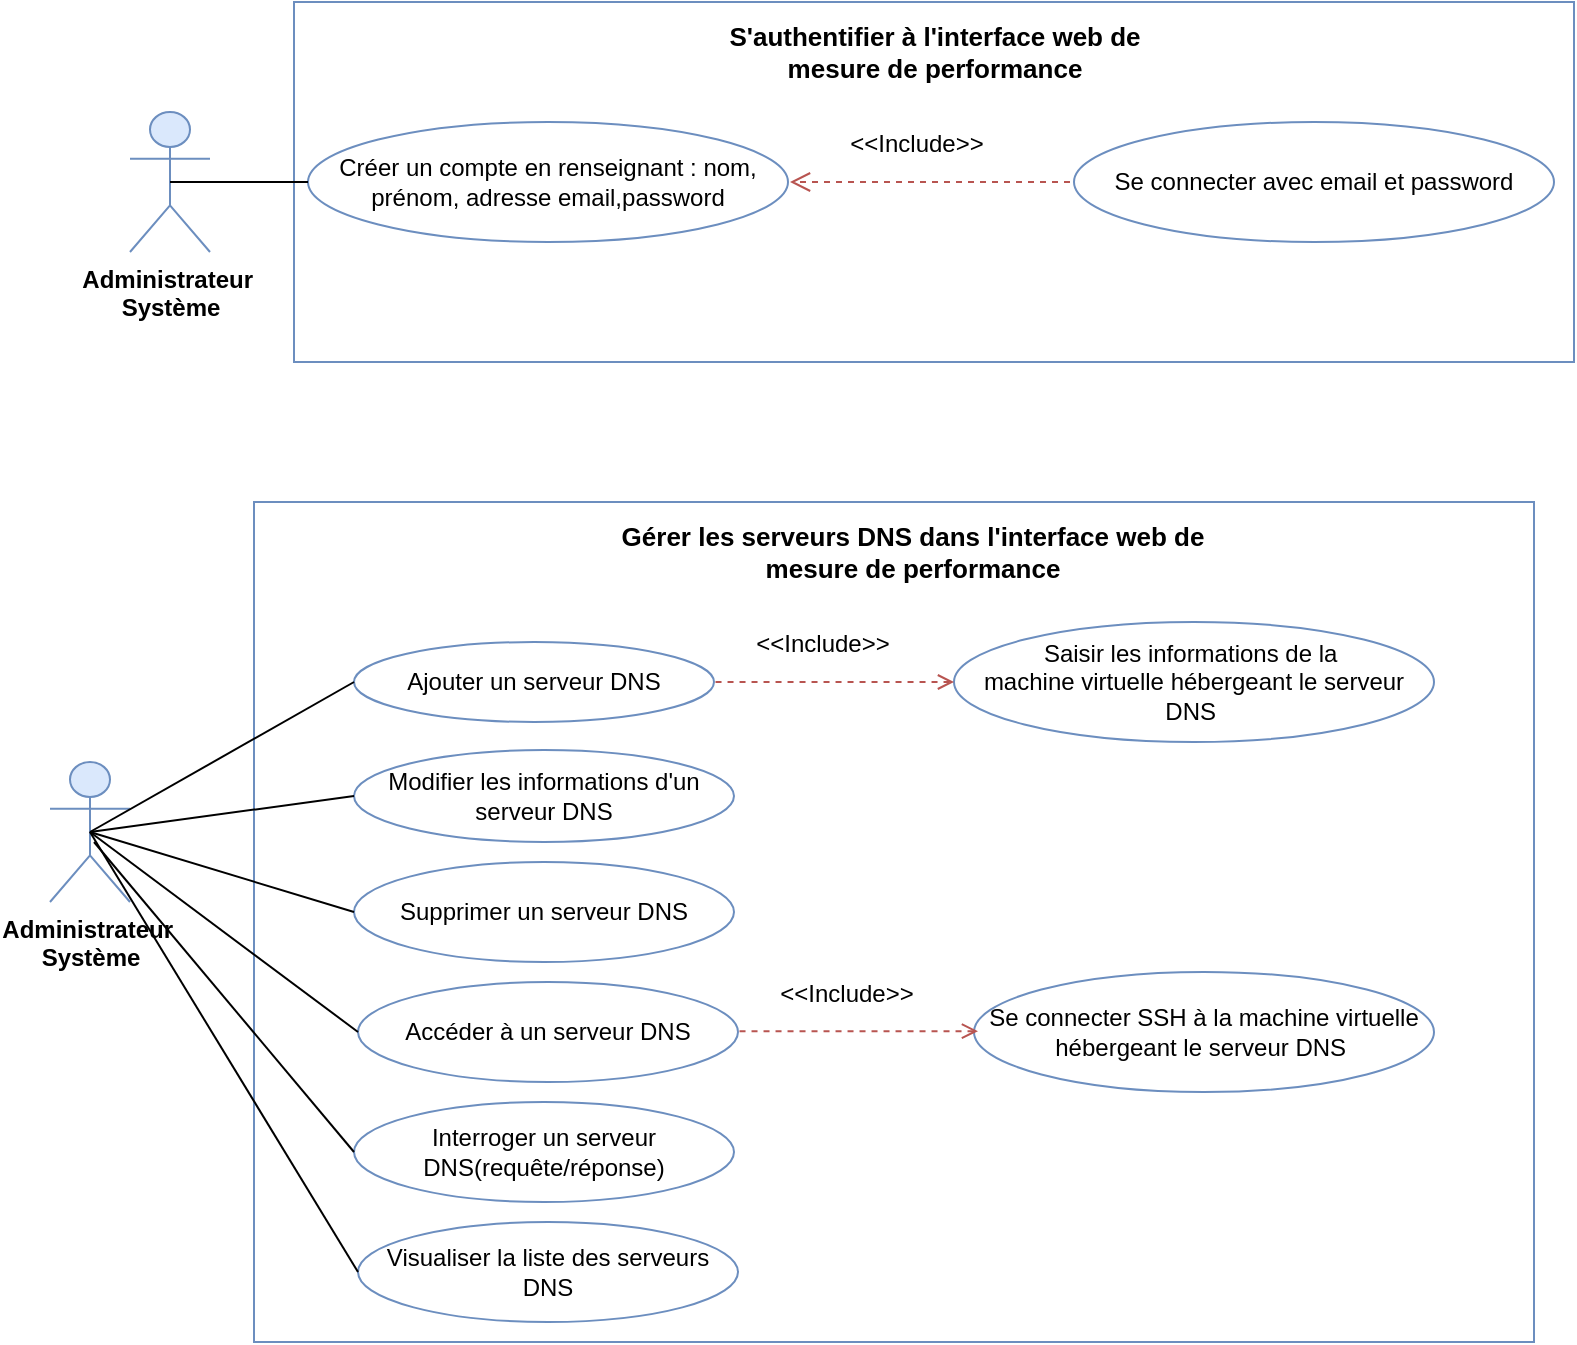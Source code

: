 <mxfile version="24.7.7">
  <diagram name="Page-1" id="yuJjBMcmfF3UEyNzTdgA">
    <mxGraphModel dx="1782" dy="482" grid="1" gridSize="10" guides="1" tooltips="1" connect="1" arrows="1" fold="1" page="1" pageScale="1" pageWidth="827" pageHeight="1169" math="0" shadow="0">
      <root>
        <mxCell id="0" />
        <mxCell id="1" parent="0" />
        <object label="Administrateur&amp;nbsp;&lt;div&gt;Système&lt;/div&gt;" id="EtL3gNyit6Q9tw9ZyZdA-1">
          <mxCell style="shape=umlActor;verticalLabelPosition=bottom;verticalAlign=top;html=1;outlineConnect=0;fontStyle=1;fillColor=#dae8fc;strokeColor=#6c8ebf;" vertex="1" parent="1">
            <mxGeometry x="-742" y="235" width="40" height="70" as="geometry" />
          </mxCell>
        </object>
        <mxCell id="EtL3gNyit6Q9tw9ZyZdA-2" value="" style="rounded=0;whiteSpace=wrap;html=1;strokeColor=#6C8EBF;" vertex="1" parent="1">
          <mxGeometry x="-660" y="180" width="640" height="180" as="geometry" />
        </mxCell>
        <mxCell id="EtL3gNyit6Q9tw9ZyZdA-3" value="&lt;font style=&quot;font-size: 12px;&quot;&gt;Créer un compte en renseignant : nom, prénom, adresse email,password&lt;/font&gt;" style="ellipse;whiteSpace=wrap;html=1;fillColor=#FFFFFF;strokeColor=#6c8ebf;" vertex="1" parent="1">
          <mxGeometry x="-653" y="240" width="240" height="60" as="geometry" />
        </mxCell>
        <mxCell id="EtL3gNyit6Q9tw9ZyZdA-4" value="&lt;font style=&quot;font-size: 12px;&quot;&gt;Se connecter avec email et password&lt;/font&gt;" style="ellipse;whiteSpace=wrap;html=1;fillColor=#FFFFFF;strokeColor=#6c8ebf;" vertex="1" parent="1">
          <mxGeometry x="-270" y="240" width="240" height="60" as="geometry" />
        </mxCell>
        <mxCell id="EtL3gNyit6Q9tw9ZyZdA-5" value="&lt;b&gt;&lt;font style=&quot;font-size: 13px;&quot;&gt;S&#39;authentifier à&amp;nbsp;&lt;/font&gt;&lt;span style=&quot;font-size: 13px;&quot;&gt;l&#39;interface web de mesure de performance&lt;/span&gt;&lt;/b&gt;" style="text;strokeColor=none;align=center;fillColor=none;html=1;verticalAlign=middle;whiteSpace=wrap;rounded=0;" vertex="1" parent="1">
          <mxGeometry x="-461.25" y="190" width="242.5" height="30" as="geometry" />
        </mxCell>
        <mxCell id="EtL3gNyit6Q9tw9ZyZdA-6" value="&lt;font style=&quot;font-size: 12px;&quot;&gt;&amp;lt;&amp;lt;Include&amp;gt;&amp;gt;&lt;/font&gt;" style="html=1;verticalAlign=bottom;endArrow=open;dashed=1;endSize=8;curved=0;rounded=0;fillColor=#f8cecc;strokeColor=#b85450;" edge="1" parent="1">
          <mxGeometry x="0.1" y="-10" relative="1" as="geometry">
            <mxPoint x="-272" y="270" as="sourcePoint" />
            <mxPoint x="-412" y="270" as="targetPoint" />
            <mxPoint as="offset" />
          </mxGeometry>
        </mxCell>
        <mxCell id="EtL3gNyit6Q9tw9ZyZdA-7" value="" style="endArrow=none;html=1;rounded=0;entryX=0;entryY=0.5;entryDx=0;entryDy=0;exitX=0.5;exitY=0.5;exitDx=0;exitDy=0;exitPerimeter=0;" edge="1" parent="1" source="EtL3gNyit6Q9tw9ZyZdA-1" target="EtL3gNyit6Q9tw9ZyZdA-3">
          <mxGeometry width="50" height="50" relative="1" as="geometry">
            <mxPoint x="-730" y="260" as="sourcePoint" />
            <mxPoint x="-680" y="210" as="targetPoint" />
          </mxGeometry>
        </mxCell>
        <object label="Administrateur&amp;nbsp;&lt;div&gt;Système&lt;/div&gt;" id="EtL3gNyit6Q9tw9ZyZdA-10">
          <mxCell style="shape=umlActor;verticalLabelPosition=bottom;verticalAlign=top;html=1;outlineConnect=0;fontStyle=1;fillColor=#dae8fc;strokeColor=#6c8ebf;" vertex="1" parent="1">
            <mxGeometry x="-782" y="560" width="40" height="70" as="geometry" />
          </mxCell>
        </object>
        <mxCell id="EtL3gNyit6Q9tw9ZyZdA-11" value="" style="rounded=0;whiteSpace=wrap;html=1;strokeColor=#6C8EBF;" vertex="1" parent="1">
          <mxGeometry x="-680" y="430" width="640" height="420" as="geometry" />
        </mxCell>
        <mxCell id="EtL3gNyit6Q9tw9ZyZdA-12" value="&lt;font style=&quot;font-size: 12px;&quot;&gt;Ajouter un serveur DNS&lt;/font&gt;" style="ellipse;whiteSpace=wrap;html=1;fillColor=#FFFFFF;strokeColor=#6c8ebf;" vertex="1" parent="1">
          <mxGeometry x="-630" y="500" width="180" height="40" as="geometry" />
        </mxCell>
        <mxCell id="EtL3gNyit6Q9tw9ZyZdA-13" value="&lt;div&gt;Saisir les informations de la&amp;nbsp;&lt;/div&gt;&lt;div&gt;machine virtuelle hébergeant le serveur DNS&amp;nbsp;&lt;/div&gt;" style="ellipse;whiteSpace=wrap;html=1;fillColor=#FFFFFF;strokeColor=#6c8ebf;" vertex="1" parent="1">
          <mxGeometry x="-330" y="490" width="240" height="60" as="geometry" />
        </mxCell>
        <mxCell id="EtL3gNyit6Q9tw9ZyZdA-14" value="&lt;span style=&quot;font-size: 13px;&quot;&gt;&lt;b&gt;Gérer les serveurs DNS dans l&#39;interface web de mesure de performance&lt;/b&gt;&lt;/span&gt;" style="text;strokeColor=none;align=center;fillColor=none;html=1;verticalAlign=middle;whiteSpace=wrap;rounded=0;" vertex="1" parent="1">
          <mxGeometry x="-500.63" y="440" width="301.25" height="30" as="geometry" />
        </mxCell>
        <mxCell id="EtL3gNyit6Q9tw9ZyZdA-15" value="&lt;font style=&quot;font-size: 12px;&quot;&gt;&amp;lt;&amp;lt;Include&amp;gt;&amp;gt;&lt;/font&gt;" style="html=1;verticalAlign=bottom;endArrow=none;dashed=1;endSize=8;curved=0;rounded=0;fillColor=#f8cecc;strokeColor=#b85450;startArrow=open;startFill=0;endFill=0;entryX=1;entryY=0.5;entryDx=0;entryDy=0;" edge="1" parent="1" target="EtL3gNyit6Q9tw9ZyZdA-12">
          <mxGeometry x="0.1" y="-10" relative="1" as="geometry">
            <mxPoint x="-330" y="520" as="sourcePoint" />
            <mxPoint x="-400" y="519.57" as="targetPoint" />
            <mxPoint as="offset" />
          </mxGeometry>
        </mxCell>
        <mxCell id="EtL3gNyit6Q9tw9ZyZdA-16" value="" style="endArrow=none;html=1;rounded=0;entryX=0;entryY=0.5;entryDx=0;entryDy=0;exitX=0.5;exitY=0.5;exitDx=0;exitDy=0;exitPerimeter=0;" edge="1" parent="1" source="EtL3gNyit6Q9tw9ZyZdA-10" target="EtL3gNyit6Q9tw9ZyZdA-12">
          <mxGeometry width="50" height="50" relative="1" as="geometry">
            <mxPoint x="-740" y="510" as="sourcePoint" />
            <mxPoint x="-690" y="460" as="targetPoint" />
          </mxGeometry>
        </mxCell>
        <mxCell id="EtL3gNyit6Q9tw9ZyZdA-17" value="&lt;font style=&quot;font-size: 12px;&quot;&gt;Modifier les informations d&#39;un serveur DNS&lt;/font&gt;" style="ellipse;whiteSpace=wrap;html=1;fillColor=#FFFFFF;strokeColor=#6c8ebf;" vertex="1" parent="1">
          <mxGeometry x="-630" y="554" width="190" height="46" as="geometry" />
        </mxCell>
        <mxCell id="EtL3gNyit6Q9tw9ZyZdA-18" value="&lt;font style=&quot;font-size: 12px;&quot;&gt;Supprimer un serveur DNS&lt;/font&gt;" style="ellipse;whiteSpace=wrap;html=1;fillColor=#FFFFFF;strokeColor=#6c8ebf;" vertex="1" parent="1">
          <mxGeometry x="-630" y="610" width="190" height="50" as="geometry" />
        </mxCell>
        <mxCell id="EtL3gNyit6Q9tw9ZyZdA-19" value="" style="endArrow=none;html=1;rounded=0;entryX=0;entryY=0.5;entryDx=0;entryDy=0;exitX=0.5;exitY=0.5;exitDx=0;exitDy=0;exitPerimeter=0;" edge="1" parent="1" source="EtL3gNyit6Q9tw9ZyZdA-10" target="EtL3gNyit6Q9tw9ZyZdA-17">
          <mxGeometry width="50" height="50" relative="1" as="geometry">
            <mxPoint x="-722" y="530" as="sourcePoint" />
            <mxPoint x="-620" y="530" as="targetPoint" />
          </mxGeometry>
        </mxCell>
        <mxCell id="EtL3gNyit6Q9tw9ZyZdA-20" value="" style="endArrow=none;html=1;rounded=0;entryX=0;entryY=0.5;entryDx=0;entryDy=0;exitX=0.5;exitY=0.5;exitDx=0;exitDy=0;exitPerimeter=0;" edge="1" parent="1" source="EtL3gNyit6Q9tw9ZyZdA-10" target="EtL3gNyit6Q9tw9ZyZdA-18">
          <mxGeometry width="50" height="50" relative="1" as="geometry">
            <mxPoint x="-760" y="560" as="sourcePoint" />
            <mxPoint x="-630" y="577" as="targetPoint" />
          </mxGeometry>
        </mxCell>
        <mxCell id="EtL3gNyit6Q9tw9ZyZdA-21" value="Accéder à un serveur DNS" style="ellipse;whiteSpace=wrap;html=1;fillColor=#FFFFFF;strokeColor=#6c8ebf;" vertex="1" parent="1">
          <mxGeometry x="-628" y="670" width="190" height="50" as="geometry" />
        </mxCell>
        <mxCell id="EtL3gNyit6Q9tw9ZyZdA-22" value="&lt;div&gt;Se connecter SSH à la&amp;nbsp;&lt;span style=&quot;background-color: initial;&quot;&gt;machine virtuelle hébergeant le serveur DNS&amp;nbsp;&lt;/span&gt;&lt;/div&gt;" style="ellipse;whiteSpace=wrap;html=1;fillColor=#FFFFFF;strokeColor=#6c8ebf;" vertex="1" parent="1">
          <mxGeometry x="-320" y="665" width="230" height="60" as="geometry" />
        </mxCell>
        <mxCell id="EtL3gNyit6Q9tw9ZyZdA-23" value="" style="endArrow=none;html=1;rounded=0;entryX=0;entryY=0.5;entryDx=0;entryDy=0;exitX=0.5;exitY=0.5;exitDx=0;exitDy=0;exitPerimeter=0;" edge="1" parent="1" source="EtL3gNyit6Q9tw9ZyZdA-10" target="EtL3gNyit6Q9tw9ZyZdA-21">
          <mxGeometry width="50" height="50" relative="1" as="geometry">
            <mxPoint x="-732" y="519.5" as="sourcePoint" />
            <mxPoint x="-630" y="634.5" as="targetPoint" />
          </mxGeometry>
        </mxCell>
        <mxCell id="EtL3gNyit6Q9tw9ZyZdA-24" value="&lt;font style=&quot;font-size: 12px;&quot;&gt;&amp;lt;&amp;lt;Include&amp;gt;&amp;gt;&lt;/font&gt;" style="html=1;verticalAlign=bottom;endArrow=none;dashed=1;endSize=8;curved=0;rounded=0;fillColor=#f8cecc;strokeColor=#b85450;startArrow=open;startFill=0;endFill=0;entryX=1;entryY=0.5;entryDx=0;entryDy=0;" edge="1" parent="1">
          <mxGeometry x="0.1" y="-10" relative="1" as="geometry">
            <mxPoint x="-318" y="694.57" as="sourcePoint" />
            <mxPoint x="-438" y="694.57" as="targetPoint" />
            <mxPoint as="offset" />
          </mxGeometry>
        </mxCell>
        <mxCell id="EtL3gNyit6Q9tw9ZyZdA-25" value="Visualiser la liste des serveurs DNS" style="ellipse;whiteSpace=wrap;html=1;fillColor=#FFFFFF;strokeColor=#6c8ebf;" vertex="1" parent="1">
          <mxGeometry x="-628" y="790" width="190" height="50" as="geometry" />
        </mxCell>
        <mxCell id="EtL3gNyit6Q9tw9ZyZdA-26" value="" style="endArrow=none;html=1;rounded=0;entryX=0;entryY=0.5;entryDx=0;entryDy=0;exitX=0.5;exitY=0.5;exitDx=0;exitDy=0;exitPerimeter=0;" edge="1" parent="1" source="EtL3gNyit6Q9tw9ZyZdA-10" target="EtL3gNyit6Q9tw9ZyZdA-25">
          <mxGeometry width="50" height="50" relative="1" as="geometry">
            <mxPoint x="-732" y="522.25" as="sourcePoint" />
            <mxPoint x="-628" y="697.75" as="targetPoint" />
          </mxGeometry>
        </mxCell>
        <mxCell id="EtL3gNyit6Q9tw9ZyZdA-28" value="Interroger un serveur DNS(requête/réponse)" style="ellipse;whiteSpace=wrap;html=1;fillColor=#FFFFFF;strokeColor=#6c8ebf;" vertex="1" parent="1">
          <mxGeometry x="-630" y="730" width="190" height="50" as="geometry" />
        </mxCell>
        <mxCell id="EtL3gNyit6Q9tw9ZyZdA-30" value="" style="endArrow=none;html=1;rounded=0;entryX=0;entryY=0.5;entryDx=0;entryDy=0;" edge="1" parent="1" target="EtL3gNyit6Q9tw9ZyZdA-28">
          <mxGeometry width="50" height="50" relative="1" as="geometry">
            <mxPoint x="-760" y="600" as="sourcePoint" />
            <mxPoint x="-618" y="705" as="targetPoint" />
          </mxGeometry>
        </mxCell>
      </root>
    </mxGraphModel>
  </diagram>
</mxfile>
